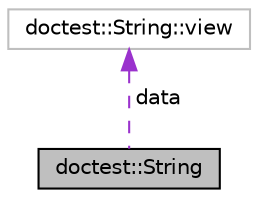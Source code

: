 digraph "doctest::String"
{
 // LATEX_PDF_SIZE
  edge [fontname="Helvetica",fontsize="10",labelfontname="Helvetica",labelfontsize="10"];
  node [fontname="Helvetica",fontsize="10",shape=record];
  Node1 [label="doctest::String",height=0.2,width=0.4,color="black", fillcolor="grey75", style="filled", fontcolor="black",tooltip=" "];
  Node2 -> Node1 [dir="back",color="darkorchid3",fontsize="10",style="dashed",label=" data" ];
  Node2 [label="doctest::String::view",height=0.2,width=0.4,color="grey75", fillcolor="white", style="filled",tooltip=" "];
}
